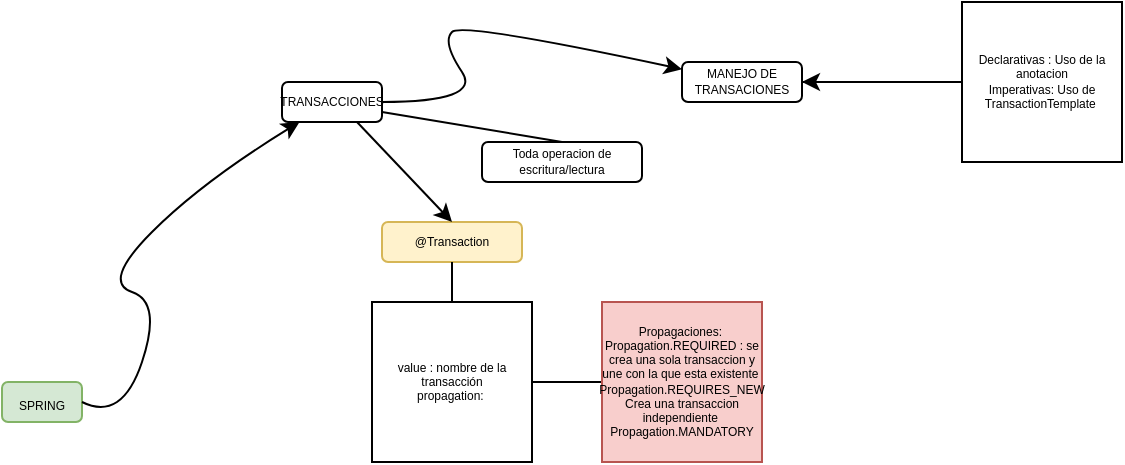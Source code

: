 <mxfile version="20.8.23" type="github">
  <diagram name="Página-1" id="24-zEWXrGd03R6LPxOo0">
    <mxGraphModel dx="700" dy="387" grid="1" gridSize="10" guides="1" tooltips="1" connect="1" arrows="1" fold="1" page="1" pageScale="1" pageWidth="1600" pageHeight="1200" math="0" shadow="0">
      <root>
        <mxCell id="0" />
        <mxCell id="1" parent="0" />
        <mxCell id="6x4voKGVuKPVPqNz548D-1" value="&lt;font style=&quot;font-size: 6px;&quot;&gt;SPRING&lt;/font&gt;" style="rounded=1;whiteSpace=wrap;html=1;fillColor=#d5e8d4;strokeColor=#82b366;" vertex="1" parent="1">
          <mxGeometry x="350" y="270" width="40" height="20" as="geometry" />
        </mxCell>
        <mxCell id="6x4voKGVuKPVPqNz548D-2" value="" style="curved=1;endArrow=classic;html=1;rounded=0;fontSize=6;exitX=1;exitY=0.5;exitDx=0;exitDy=0;" edge="1" parent="1" source="6x4voKGVuKPVPqNz548D-1" target="6x4voKGVuKPVPqNz548D-3">
          <mxGeometry width="50" height="50" relative="1" as="geometry">
            <mxPoint x="360" y="290" as="sourcePoint" />
            <mxPoint x="480" y="110" as="targetPoint" />
            <Array as="points">
              <mxPoint x="410" y="290" />
              <mxPoint x="430" y="230" />
              <mxPoint x="400" y="220" />
              <mxPoint x="450" y="170" />
            </Array>
          </mxGeometry>
        </mxCell>
        <mxCell id="6x4voKGVuKPVPqNz548D-3" value="TRANSACCIONES" style="rounded=1;whiteSpace=wrap;html=1;fontSize=6;" vertex="1" parent="1">
          <mxGeometry x="490" y="120" width="50" height="20" as="geometry" />
        </mxCell>
        <mxCell id="6x4voKGVuKPVPqNz548D-5" value="" style="curved=1;endArrow=classic;html=1;rounded=0;fontSize=6;" edge="1" parent="1" target="6x4voKGVuKPVPqNz548D-6">
          <mxGeometry width="50" height="50" relative="1" as="geometry">
            <mxPoint x="540" y="130" as="sourcePoint" />
            <mxPoint x="620" y="110" as="targetPoint" />
            <Array as="points">
              <mxPoint x="590" y="130" />
              <mxPoint x="570" y="100" />
              <mxPoint x="580" y="90" />
            </Array>
          </mxGeometry>
        </mxCell>
        <mxCell id="6x4voKGVuKPVPqNz548D-6" value="MANEJO DE TRANSACIONES" style="rounded=1;whiteSpace=wrap;html=1;fontSize=6;" vertex="1" parent="1">
          <mxGeometry x="690" y="110" width="60" height="20" as="geometry" />
        </mxCell>
        <mxCell id="6x4voKGVuKPVPqNz548D-8" value="@Transaction" style="rounded=1;whiteSpace=wrap;html=1;fontSize=6;fillColor=#fff2cc;strokeColor=#d6b656;" vertex="1" parent="1">
          <mxGeometry x="540" y="190" width="70" height="20" as="geometry" />
        </mxCell>
        <mxCell id="6x4voKGVuKPVPqNz548D-9" value="" style="endArrow=classic;html=1;rounded=0;fontSize=6;exitX=0.75;exitY=1;exitDx=0;exitDy=0;entryX=0.5;entryY=0;entryDx=0;entryDy=0;" edge="1" parent="1" source="6x4voKGVuKPVPqNz548D-3" target="6x4voKGVuKPVPqNz548D-8">
          <mxGeometry width="50" height="50" relative="1" as="geometry">
            <mxPoint x="580" y="240" as="sourcePoint" />
            <mxPoint x="630" y="190" as="targetPoint" />
          </mxGeometry>
        </mxCell>
        <mxCell id="6x4voKGVuKPVPqNz548D-10" value="value : nombre de la transacción&lt;br&gt;propagation:&amp;nbsp;" style="whiteSpace=wrap;html=1;aspect=fixed;fontSize=6;" vertex="1" parent="1">
          <mxGeometry x="535" y="230" width="80" height="80" as="geometry" />
        </mxCell>
        <mxCell id="6x4voKGVuKPVPqNz548D-11" value="" style="endArrow=none;html=1;rounded=0;fontSize=6;exitX=0.5;exitY=0;exitDx=0;exitDy=0;exitPerimeter=0;" edge="1" parent="1" source="6x4voKGVuKPVPqNz548D-10" target="6x4voKGVuKPVPqNz548D-8">
          <mxGeometry width="50" height="50" relative="1" as="geometry">
            <mxPoint x="580" y="240" as="sourcePoint" />
            <mxPoint x="630" y="190" as="targetPoint" />
          </mxGeometry>
        </mxCell>
        <mxCell id="6x4voKGVuKPVPqNz548D-12" value="" style="endArrow=none;html=1;rounded=0;fontSize=6;exitX=1;exitY=0.5;exitDx=0;exitDy=0;" edge="1" parent="1" source="6x4voKGVuKPVPqNz548D-10" target="6x4voKGVuKPVPqNz548D-13">
          <mxGeometry width="50" height="50" relative="1" as="geometry">
            <mxPoint x="580" y="240" as="sourcePoint" />
            <mxPoint x="630" y="190" as="targetPoint" />
          </mxGeometry>
        </mxCell>
        <mxCell id="6x4voKGVuKPVPqNz548D-13" value="Propagaciones:&amp;nbsp;&lt;br&gt;Propagation.REQUIRED : se crea una sola transaccion y une con la que esta existente&amp;nbsp; Propagation.REQUIRES_NEW&lt;br&gt;Crea una transaccion independiente&amp;nbsp;&lt;br&gt;Propagation.MANDATORY&lt;br&gt;" style="whiteSpace=wrap;html=1;aspect=fixed;fontSize=6;fillColor=#f8cecc;strokeColor=#b85450;" vertex="1" parent="1">
          <mxGeometry x="650" y="230" width="80" height="80" as="geometry" />
        </mxCell>
        <mxCell id="6x4voKGVuKPVPqNz548D-14" value="" style="endArrow=none;html=1;rounded=0;fontSize=6;exitX=1;exitY=0.75;exitDx=0;exitDy=0;entryX=0.5;entryY=0;entryDx=0;entryDy=0;" edge="1" parent="1" source="6x4voKGVuKPVPqNz548D-3" target="6x4voKGVuKPVPqNz548D-15">
          <mxGeometry width="50" height="50" relative="1" as="geometry">
            <mxPoint x="580" y="210" as="sourcePoint" />
            <mxPoint x="630" y="160" as="targetPoint" />
          </mxGeometry>
        </mxCell>
        <mxCell id="6x4voKGVuKPVPqNz548D-15" value="Toda operacion de escritura/lectura" style="rounded=1;whiteSpace=wrap;html=1;fontSize=6;" vertex="1" parent="1">
          <mxGeometry x="590" y="150" width="80" height="20" as="geometry" />
        </mxCell>
        <mxCell id="6x4voKGVuKPVPqNz548D-16" value="" style="endArrow=none;html=1;rounded=0;fontSize=6;" edge="1" parent="1">
          <mxGeometry width="50" height="50" relative="1" as="geometry">
            <mxPoint x="750" y="120" as="sourcePoint" />
            <mxPoint x="820" y="120" as="targetPoint" />
          </mxGeometry>
        </mxCell>
        <mxCell id="6x4voKGVuKPVPqNz548D-18" value="" style="edgeStyle=orthogonalEdgeStyle;rounded=0;orthogonalLoop=1;jettySize=auto;html=1;fontSize=6;" edge="1" parent="1" source="6x4voKGVuKPVPqNz548D-17" target="6x4voKGVuKPVPqNz548D-6">
          <mxGeometry relative="1" as="geometry" />
        </mxCell>
        <mxCell id="6x4voKGVuKPVPqNz548D-17" value="Declarativas : Uso de la anotacion&lt;br&gt;Imperativas: Uso de TransactionTemplate&amp;nbsp;&lt;br&gt;" style="whiteSpace=wrap;html=1;aspect=fixed;fontSize=6;" vertex="1" parent="1">
          <mxGeometry x="830" y="80" width="80" height="80" as="geometry" />
        </mxCell>
      </root>
    </mxGraphModel>
  </diagram>
</mxfile>
